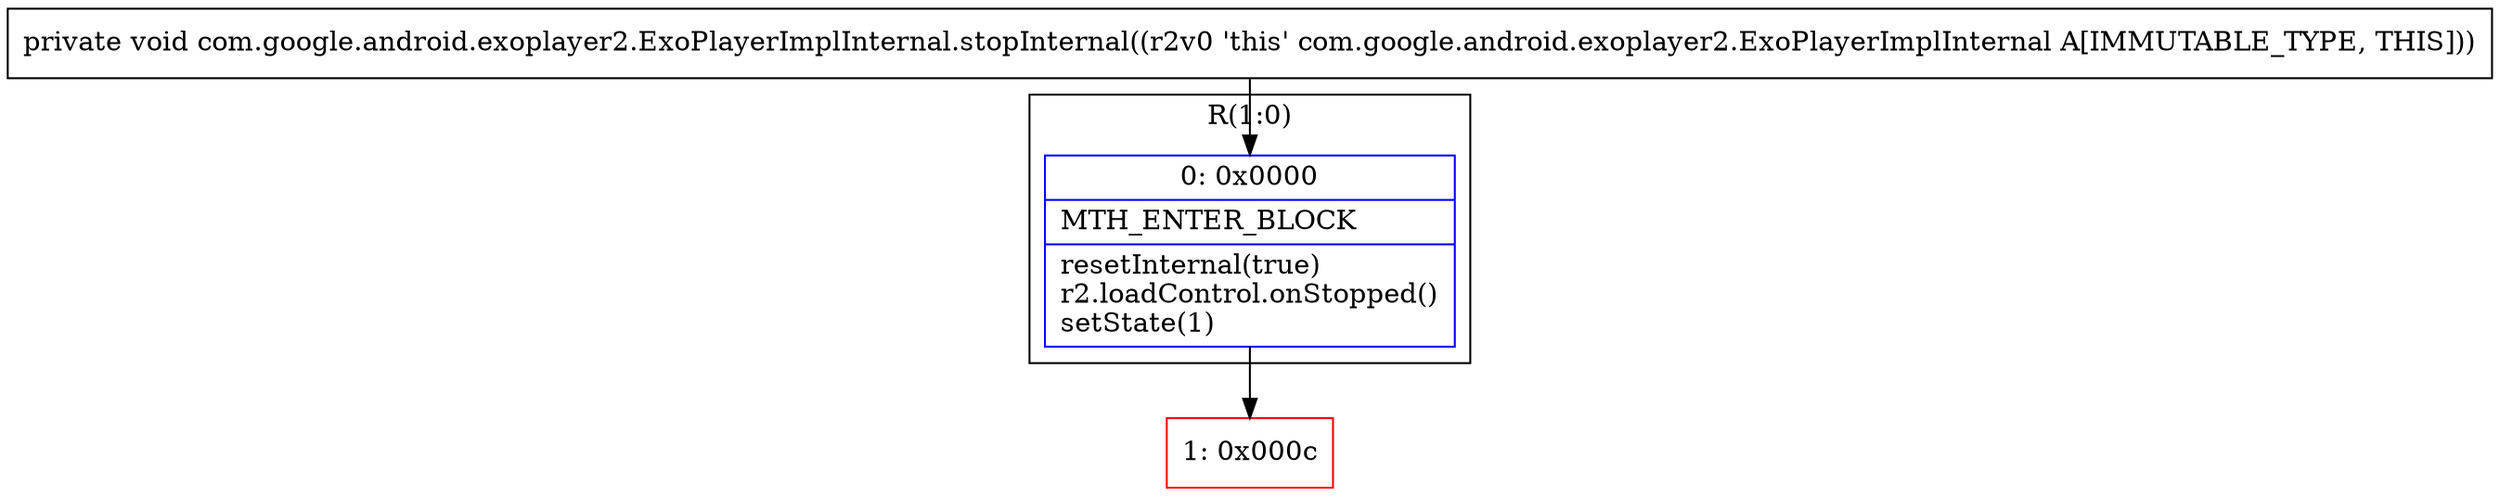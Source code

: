 digraph "CFG forcom.google.android.exoplayer2.ExoPlayerImplInternal.stopInternal()V" {
subgraph cluster_Region_405701411 {
label = "R(1:0)";
node [shape=record,color=blue];
Node_0 [shape=record,label="{0\:\ 0x0000|MTH_ENTER_BLOCK\l|resetInternal(true)\lr2.loadControl.onStopped()\lsetState(1)\l}"];
}
Node_1 [shape=record,color=red,label="{1\:\ 0x000c}"];
MethodNode[shape=record,label="{private void com.google.android.exoplayer2.ExoPlayerImplInternal.stopInternal((r2v0 'this' com.google.android.exoplayer2.ExoPlayerImplInternal A[IMMUTABLE_TYPE, THIS])) }"];
MethodNode -> Node_0;
Node_0 -> Node_1;
}

